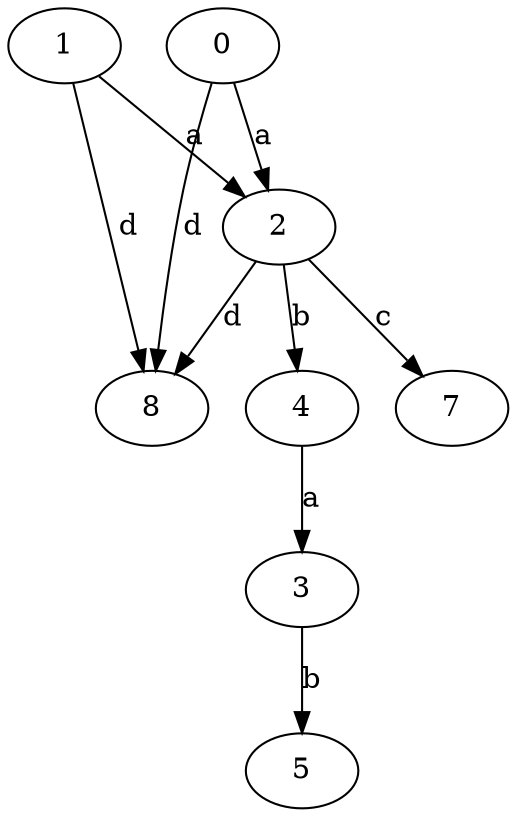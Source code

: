 strict digraph  {
2;
0;
3;
4;
5;
7;
1;
8;
2 -> 4  [label=b];
2 -> 7  [label=c];
2 -> 8  [label=d];
0 -> 2  [label=a];
0 -> 8  [label=d];
3 -> 5  [label=b];
4 -> 3  [label=a];
1 -> 2  [label=a];
1 -> 8  [label=d];
}

